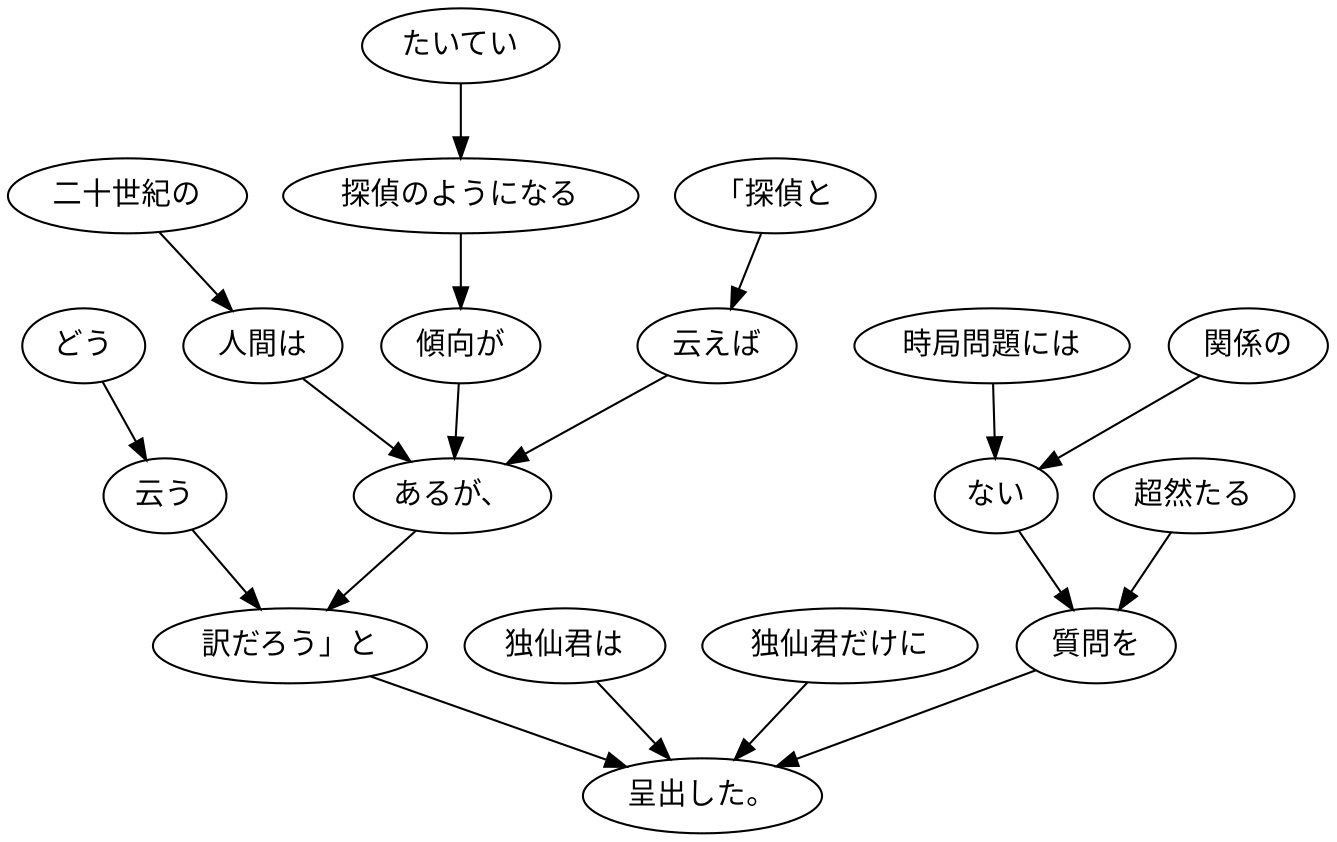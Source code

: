 digraph graph8472 {
	node0 [label="「探偵と"];
	node1 [label="云えば"];
	node2 [label="二十世紀の"];
	node3 [label="人間は"];
	node4 [label="たいてい"];
	node5 [label="探偵のようになる"];
	node6 [label="傾向が"];
	node7 [label="あるが、"];
	node8 [label="どう"];
	node9 [label="云う"];
	node10 [label="訳だろう」と"];
	node11 [label="独仙君は"];
	node12 [label="独仙君だけに"];
	node13 [label="時局問題には"];
	node14 [label="関係の"];
	node15 [label="ない"];
	node16 [label="超然たる"];
	node17 [label="質問を"];
	node18 [label="呈出した。"];
	node0 -> node1;
	node1 -> node7;
	node2 -> node3;
	node3 -> node7;
	node4 -> node5;
	node5 -> node6;
	node6 -> node7;
	node7 -> node10;
	node8 -> node9;
	node9 -> node10;
	node10 -> node18;
	node11 -> node18;
	node12 -> node18;
	node13 -> node15;
	node14 -> node15;
	node15 -> node17;
	node16 -> node17;
	node17 -> node18;
}
